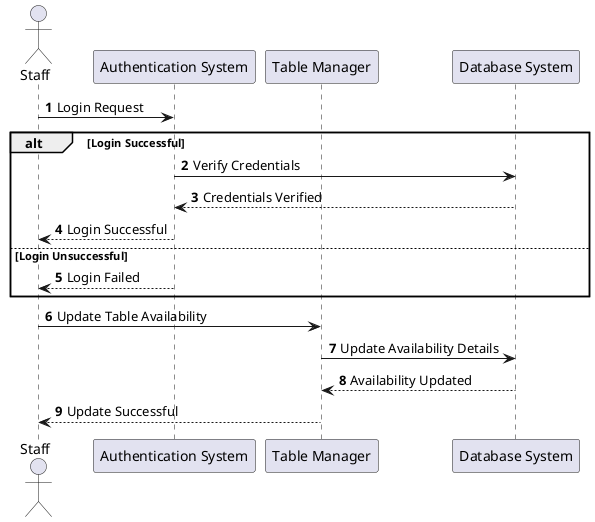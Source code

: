 @startuml
'https://plantuml.com/sequence-diagram

autonumber

actor Staff
participant "Authentication System"
participant "Table Manager"
participant "Database System"

Staff -> "Authentication System": Login Request
alt Login Successful
    "Authentication System" -> "Database System": Verify Credentials
    "Database System" --> "Authentication System": Credentials Verified
    "Authentication System" --> Staff: Login Successful
else Login Unsuccessful
    "Authentication System" --> Staff: Login Failed
end

Staff -> "Table Manager": Update Table Availability
"Table Manager" -> "Database System": Update Availability Details
"Database System" --> "Table Manager": Availability Updated
"Table Manager" --> Staff: Update Successful
@enduml
